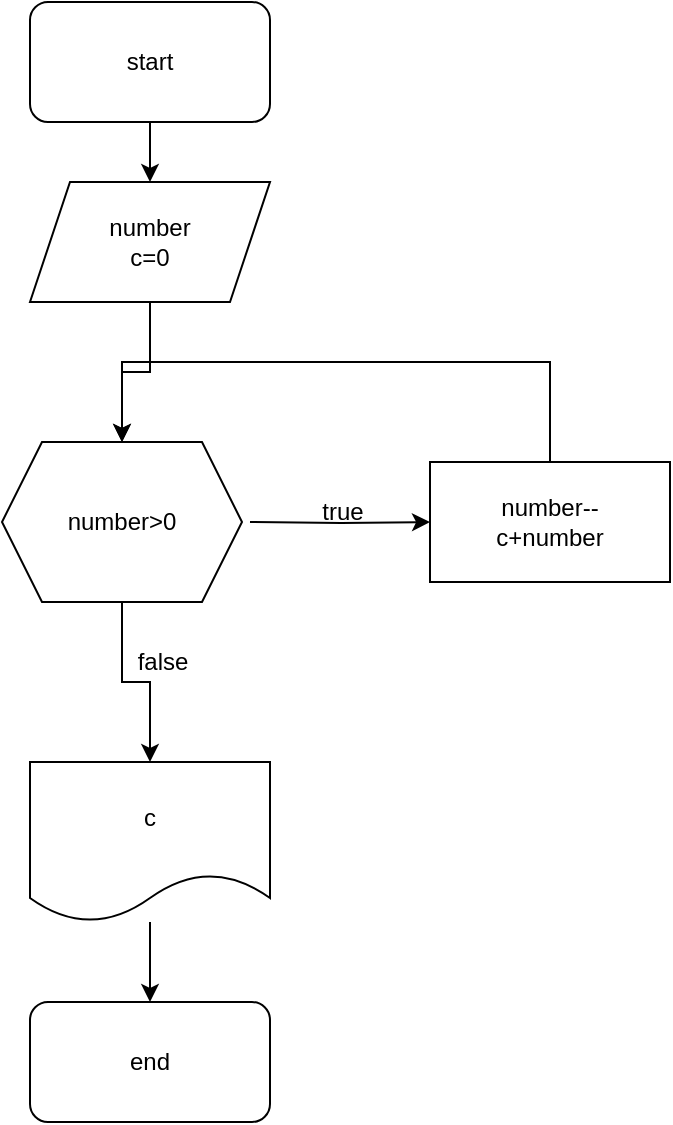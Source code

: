 <mxfile version="20.5.3" type="github" pages="3"><diagram id="YoHR6SZa1aAkYeDe-1IT" name="Sayfa -4"><mxGraphModel dx="1422" dy="675" grid="1" gridSize="10" guides="1" tooltips="1" connect="1" arrows="1" fold="1" page="1" pageScale="1" pageWidth="827" pageHeight="1169" math="0" shadow="0"><root><mxCell id="0"/><mxCell id="1" parent="0"/><mxCell id="IOs7vYpF8I51zwQXK5Vs-3" value="" style="edgeStyle=orthogonalEdgeStyle;rounded=0;orthogonalLoop=1;jettySize=auto;html=1;" edge="1" parent="1" source="IOs7vYpF8I51zwQXK5Vs-1" target="IOs7vYpF8I51zwQXK5Vs-2"><mxGeometry relative="1" as="geometry"/></mxCell><mxCell id="IOs7vYpF8I51zwQXK5Vs-1" value="start" style="rounded=1;whiteSpace=wrap;html=1;" vertex="1" parent="1"><mxGeometry x="354" y="40" width="120" height="60" as="geometry"/></mxCell><mxCell id="UR06UklUo8bp5lf5wbf8-5" style="edgeStyle=orthogonalEdgeStyle;rounded=0;orthogonalLoop=1;jettySize=auto;html=1;entryX=0.5;entryY=0;entryDx=0;entryDy=0;" edge="1" parent="1" source="IOs7vYpF8I51zwQXK5Vs-2" target="UR06UklUo8bp5lf5wbf8-1"><mxGeometry relative="1" as="geometry"/></mxCell><mxCell id="IOs7vYpF8I51zwQXK5Vs-2" value="number&lt;br&gt;c=0" style="shape=parallelogram;perimeter=parallelogramPerimeter;whiteSpace=wrap;html=1;fixedSize=1;" vertex="1" parent="1"><mxGeometry x="354" y="130" width="120" height="60" as="geometry"/></mxCell><mxCell id="IOs7vYpF8I51zwQXK5Vs-13" value="" style="edgeStyle=orthogonalEdgeStyle;rounded=0;orthogonalLoop=1;jettySize=auto;html=1;" edge="1" parent="1" target="IOs7vYpF8I51zwQXK5Vs-12"><mxGeometry relative="1" as="geometry"><mxPoint x="464" y="300" as="sourcePoint"/></mxGeometry></mxCell><mxCell id="UR06UklUo8bp5lf5wbf8-12" style="edgeStyle=orthogonalEdgeStyle;rounded=0;orthogonalLoop=1;jettySize=auto;html=1;" edge="1" parent="1" source="IOs7vYpF8I51zwQXK5Vs-12" target="UR06UklUo8bp5lf5wbf8-1"><mxGeometry relative="1" as="geometry"><mxPoint x="410" y="250" as="targetPoint"/><Array as="points"><mxPoint x="614" y="220"/><mxPoint x="400" y="220"/></Array></mxGeometry></mxCell><mxCell id="IOs7vYpF8I51zwQXK5Vs-12" value="number--&lt;br&gt;c+number" style="whiteSpace=wrap;html=1;" vertex="1" parent="1"><mxGeometry x="554" y="270" width="120" height="60" as="geometry"/></mxCell><mxCell id="IOs7vYpF8I51zwQXK5Vs-19" value="" style="edgeStyle=orthogonalEdgeStyle;rounded=0;orthogonalLoop=1;jettySize=auto;html=1;" edge="1" parent="1" source="IOs7vYpF8I51zwQXK5Vs-17" target="IOs7vYpF8I51zwQXK5Vs-18"><mxGeometry relative="1" as="geometry"/></mxCell><mxCell id="IOs7vYpF8I51zwQXK5Vs-17" value="c" style="shape=document;whiteSpace=wrap;html=1;boundedLbl=1;" vertex="1" parent="1"><mxGeometry x="354" y="420" width="120" height="80" as="geometry"/></mxCell><mxCell id="IOs7vYpF8I51zwQXK5Vs-18" value="end" style="rounded=1;whiteSpace=wrap;html=1;" vertex="1" parent="1"><mxGeometry x="354" y="540" width="120" height="60" as="geometry"/></mxCell><mxCell id="IOs7vYpF8I51zwQXK5Vs-20" value="true" style="text;html=1;align=center;verticalAlign=middle;resizable=0;points=[];autosize=1;strokeColor=none;fillColor=none;" vertex="1" parent="1"><mxGeometry x="490" y="280" width="40" height="30" as="geometry"/></mxCell><mxCell id="UR06UklUo8bp5lf5wbf8-2" value="" style="edgeStyle=orthogonalEdgeStyle;rounded=0;orthogonalLoop=1;jettySize=auto;html=1;" edge="1" parent="1" source="UR06UklUo8bp5lf5wbf8-1" target="IOs7vYpF8I51zwQXK5Vs-17"><mxGeometry relative="1" as="geometry"/></mxCell><mxCell id="UR06UklUo8bp5lf5wbf8-1" value="number&amp;gt;0" style="shape=hexagon;perimeter=hexagonPerimeter2;whiteSpace=wrap;html=1;fixedSize=1;" vertex="1" parent="1"><mxGeometry x="340" y="260" width="120" height="80" as="geometry"/></mxCell><mxCell id="UR06UklUo8bp5lf5wbf8-3" value="false" style="text;html=1;align=center;verticalAlign=middle;resizable=0;points=[];autosize=1;strokeColor=none;fillColor=none;" vertex="1" parent="1"><mxGeometry x="395" y="355" width="50" height="30" as="geometry"/></mxCell></root></mxGraphModel></diagram><diagram id="Ie-lFz1qf6TWySGBjnG2" name="Sayfa -5"><mxGraphModel dx="1043" dy="495" grid="1" gridSize="10" guides="1" tooltips="1" connect="1" arrows="1" fold="1" page="1" pageScale="1" pageWidth="827" pageHeight="1169" math="0" shadow="0"><root><mxCell id="0"/><mxCell id="1" parent="0"/><mxCell id="sF3DSwCyOoRUl7ml7Px5-1" value="" style="edgeStyle=orthogonalEdgeStyle;rounded=0;orthogonalLoop=1;jettySize=auto;html=1;" edge="1" parent="1" source="sF3DSwCyOoRUl7ml7Px5-2" target="sF3DSwCyOoRUl7ml7Px5-4"><mxGeometry relative="1" as="geometry"/></mxCell><mxCell id="sF3DSwCyOoRUl7ml7Px5-2" value="start" style="rounded=1;whiteSpace=wrap;html=1;" vertex="1" parent="1"><mxGeometry x="354" y="40" width="120" height="60" as="geometry"/></mxCell><mxCell id="sF3DSwCyOoRUl7ml7Px5-3" value="" style="edgeStyle=orthogonalEdgeStyle;rounded=0;orthogonalLoop=1;jettySize=auto;html=1;" edge="1" parent="1" source="sF3DSwCyOoRUl7ml7Px5-4"><mxGeometry relative="1" as="geometry"><mxPoint x="414" y="260" as="targetPoint"/></mxGeometry></mxCell><mxCell id="sF3DSwCyOoRUl7ml7Px5-4" value="number&lt;br&gt;c=1" style="shape=parallelogram;perimeter=parallelogramPerimeter;whiteSpace=wrap;html=1;fixedSize=1;" vertex="1" parent="1"><mxGeometry x="354" y="130" width="120" height="60" as="geometry"/></mxCell><mxCell id="sF3DSwCyOoRUl7ml7Px5-8" style="edgeStyle=orthogonalEdgeStyle;rounded=0;orthogonalLoop=1;jettySize=auto;html=1;entryX=0.5;entryY=1;entryDx=0;entryDy=0;" edge="1" parent="1" source="sF3DSwCyOoRUl7ml7Px5-9" target="sF3DSwCyOoRUl7ml7Px5-4"><mxGeometry relative="1" as="geometry"><Array as="points"><mxPoint x="614" y="220"/><mxPoint x="414" y="220"/></Array></mxGeometry></mxCell><mxCell id="sF3DSwCyOoRUl7ml7Px5-9" value="number--&lt;br&gt;number*c" style="whiteSpace=wrap;html=1;" vertex="1" parent="1"><mxGeometry x="540" y="260" width="120" height="60" as="geometry"/></mxCell><mxCell id="sF3DSwCyOoRUl7ml7Px5-10" value="" style="edgeStyle=orthogonalEdgeStyle;rounded=0;orthogonalLoop=1;jettySize=auto;html=1;" edge="1" parent="1" source="sF3DSwCyOoRUl7ml7Px5-11" target="sF3DSwCyOoRUl7ml7Px5-12"><mxGeometry relative="1" as="geometry"/></mxCell><mxCell id="sF3DSwCyOoRUl7ml7Px5-11" value="c" style="shape=document;whiteSpace=wrap;html=1;boundedLbl=1;" vertex="1" parent="1"><mxGeometry x="354" y="370" width="120" height="80" as="geometry"/></mxCell><mxCell id="sF3DSwCyOoRUl7ml7Px5-12" value="end" style="rounded=1;whiteSpace=wrap;html=1;" vertex="1" parent="1"><mxGeometry x="354" y="460" width="120" height="60" as="geometry"/></mxCell><mxCell id="7abEjo9JKikykL9j08BN-3" value="" style="edgeStyle=orthogonalEdgeStyle;rounded=0;orthogonalLoop=1;jettySize=auto;html=1;" edge="1" parent="1" source="7abEjo9JKikykL9j08BN-1" target="sF3DSwCyOoRUl7ml7Px5-11"><mxGeometry relative="1" as="geometry"/></mxCell><mxCell id="7abEjo9JKikykL9j08BN-5" style="edgeStyle=orthogonalEdgeStyle;rounded=0;orthogonalLoop=1;jettySize=auto;html=1;entryX=0;entryY=0.644;entryDx=0;entryDy=0;entryPerimeter=0;" edge="1" parent="1" source="7abEjo9JKikykL9j08BN-1" target="sF3DSwCyOoRUl7ml7Px5-9"><mxGeometry relative="1" as="geometry"/></mxCell><mxCell id="7abEjo9JKikykL9j08BN-1" value="0&amp;lt;number" style="shape=hexagon;perimeter=hexagonPerimeter2;whiteSpace=wrap;html=1;fixedSize=1;" vertex="1" parent="1"><mxGeometry x="354" y="260" width="120" height="80" as="geometry"/></mxCell><mxCell id="sF3DSwCyOoRUl7ml7Px5-14" value="false" style="text;html=1;align=center;verticalAlign=middle;resizable=0;points=[];autosize=1;strokeColor=none;fillColor=none;" vertex="1" parent="1"><mxGeometry x="389" y="340" width="50" height="30" as="geometry"/></mxCell><mxCell id="sF3DSwCyOoRUl7ml7Px5-13" value="true" style="text;html=1;align=center;verticalAlign=middle;resizable=0;points=[];autosize=1;strokeColor=none;fillColor=none;" vertex="1" parent="1"><mxGeometry x="474" y="300" width="40" height="30" as="geometry"/></mxCell></root></mxGraphModel></diagram><diagram id="_WBSYpK5jcURnd40LEhZ" name="Sayfa -6"><mxGraphModel dx="1303" dy="713" grid="1" gridSize="10" guides="1" tooltips="1" connect="1" arrows="1" fold="1" page="1" pageScale="1" pageWidth="827" pageHeight="1169" math="0" shadow="0"><root><mxCell id="0"/><mxCell id="1" parent="0"/><mxCell id="auTvGZb1yyp9lj1CvgZa-3" value="" style="edgeStyle=orthogonalEdgeStyle;rounded=0;orthogonalLoop=1;jettySize=auto;html=1;" edge="1" parent="1" source="auTvGZb1yyp9lj1CvgZa-1" target="auTvGZb1yyp9lj1CvgZa-2"><mxGeometry relative="1" as="geometry"/></mxCell><mxCell id="auTvGZb1yyp9lj1CvgZa-1" value="start" style="rounded=1;whiteSpace=wrap;html=1;" vertex="1" parent="1"><mxGeometry x="354" y="360" width="120" height="60" as="geometry"/></mxCell><mxCell id="auTvGZb1yyp9lj1CvgZa-11" value="" style="edgeStyle=orthogonalEdgeStyle;rounded=0;orthogonalLoop=1;jettySize=auto;html=1;" edge="1" parent="1" source="auTvGZb1yyp9lj1CvgZa-2" target="auTvGZb1yyp9lj1CvgZa-10"><mxGeometry relative="1" as="geometry"/></mxCell><mxCell id="auTvGZb1yyp9lj1CvgZa-2" value="number" style="shape=parallelogram;perimeter=parallelogramPerimeter;whiteSpace=wrap;html=1;fixedSize=1;rounded=1;" vertex="1" parent="1"><mxGeometry x="354" y="440" width="120" height="60" as="geometry"/></mxCell><mxCell id="auTvGZb1yyp9lj1CvgZa-16" value="" style="edgeStyle=orthogonalEdgeStyle;rounded=0;orthogonalLoop=1;jettySize=auto;html=1;" edge="1" parent="1" source="auTvGZb1yyp9lj1CvgZa-10" target="auTvGZb1yyp9lj1CvgZa-15"><mxGeometry relative="1" as="geometry"/></mxCell><mxCell id="auTvGZb1yyp9lj1CvgZa-29" style="edgeStyle=orthogonalEdgeStyle;rounded=0;orthogonalLoop=1;jettySize=auto;html=1;entryX=0;entryY=0.5;entryDx=0;entryDy=0;" edge="1" parent="1" source="auTvGZb1yyp9lj1CvgZa-10" target="auTvGZb1yyp9lj1CvgZa-28"><mxGeometry relative="1" as="geometry"/></mxCell><mxCell id="auTvGZb1yyp9lj1CvgZa-10" value="number&amp;gt;2&lt;br&gt;" style="shape=hexagon;perimeter=hexagonPerimeter2;whiteSpace=wrap;html=1;fixedSize=1;rounded=1;" vertex="1" parent="1"><mxGeometry x="354" y="530" width="120" height="80" as="geometry"/></mxCell><mxCell id="auTvGZb1yyp9lj1CvgZa-18" value="" style="edgeStyle=orthogonalEdgeStyle;rounded=0;orthogonalLoop=1;jettySize=auto;html=1;" edge="1" parent="1" source="auTvGZb1yyp9lj1CvgZa-15" target="auTvGZb1yyp9lj1CvgZa-17"><mxGeometry relative="1" as="geometry"/></mxCell><mxCell id="auTvGZb1yyp9lj1CvgZa-20" value="" style="edgeStyle=orthogonalEdgeStyle;rounded=0;orthogonalLoop=1;jettySize=auto;html=1;" edge="1" parent="1" source="auTvGZb1yyp9lj1CvgZa-15" target="auTvGZb1yyp9lj1CvgZa-19"><mxGeometry relative="1" as="geometry"/></mxCell><mxCell id="auTvGZb1yyp9lj1CvgZa-15" value="number=2" style="rhombus;whiteSpace=wrap;html=1;rounded=1;" vertex="1" parent="1"><mxGeometry x="250" y="620" width="80" height="80" as="geometry"/></mxCell><mxCell id="auTvGZb1yyp9lj1CvgZa-22" value="" style="edgeStyle=orthogonalEdgeStyle;rounded=0;orthogonalLoop=1;jettySize=auto;html=1;" edge="1" parent="1" source="auTvGZb1yyp9lj1CvgZa-17" target="auTvGZb1yyp9lj1CvgZa-21"><mxGeometry relative="1" as="geometry"><Array as="points"><mxPoint x="140" y="810"/></Array></mxGeometry></mxCell><mxCell id="auTvGZb1yyp9lj1CvgZa-17" value="eded 2nin quvveti deyil" style="shape=document;whiteSpace=wrap;html=1;boundedLbl=1;rounded=1;" vertex="1" parent="1"><mxGeometry x="70" y="620" width="120" height="80" as="geometry"/></mxCell><mxCell id="auTvGZb1yyp9lj1CvgZa-23" style="edgeStyle=orthogonalEdgeStyle;rounded=0;orthogonalLoop=1;jettySize=auto;html=1;entryX=1.028;entryY=0.633;entryDx=0;entryDy=0;entryPerimeter=0;" edge="1" parent="1" source="auTvGZb1yyp9lj1CvgZa-19" target="auTvGZb1yyp9lj1CvgZa-21"><mxGeometry relative="1" as="geometry"><Array as="points"><mxPoint x="450" y="810"/><mxPoint x="393" y="810"/></Array></mxGeometry></mxCell><mxCell id="auTvGZb1yyp9lj1CvgZa-19" value="eded 2nin quvvetidir" style="shape=document;whiteSpace=wrap;html=1;boundedLbl=1;rounded=1;" vertex="1" parent="1"><mxGeometry x="390" y="620" width="120" height="80" as="geometry"/></mxCell><mxCell id="auTvGZb1yyp9lj1CvgZa-21" value="son" style="rounded=1;whiteSpace=wrap;html=1;" vertex="1" parent="1"><mxGeometry x="270" y="780" width="120" height="60" as="geometry"/></mxCell><mxCell id="auTvGZb1yyp9lj1CvgZa-24" value="true" style="text;html=1;align=center;verticalAlign=middle;resizable=0;points=[];autosize=1;strokeColor=none;fillColor=none;" vertex="1" parent="1"><mxGeometry x="480" y="550" width="40" height="30" as="geometry"/></mxCell><mxCell id="auTvGZb1yyp9lj1CvgZa-25" value="false" style="text;html=1;align=center;verticalAlign=middle;resizable=0;points=[];autosize=1;strokeColor=none;fillColor=none;" vertex="1" parent="1"><mxGeometry x="285" y="535" width="50" height="30" as="geometry"/></mxCell><mxCell id="auTvGZb1yyp9lj1CvgZa-26" value="false" style="text;html=1;align=center;verticalAlign=middle;resizable=0;points=[];autosize=1;strokeColor=none;fillColor=none;" vertex="1" parent="1"><mxGeometry x="195" y="635" width="50" height="30" as="geometry"/></mxCell><mxCell id="auTvGZb1yyp9lj1CvgZa-30" style="edgeStyle=orthogonalEdgeStyle;rounded=0;orthogonalLoop=1;jettySize=auto;html=1;entryX=0.5;entryY=1;entryDx=0;entryDy=0;" edge="1" parent="1" source="auTvGZb1yyp9lj1CvgZa-28" target="auTvGZb1yyp9lj1CvgZa-2"><mxGeometry relative="1" as="geometry"><Array as="points"><mxPoint x="590" y="520"/><mxPoint x="414" y="520"/></Array></mxGeometry></mxCell><mxCell id="auTvGZb1yyp9lj1CvgZa-28" value="number/2" style="rounded=0;whiteSpace=wrap;html=1;" vertex="1" parent="1"><mxGeometry x="530" y="540" width="120" height="60" as="geometry"/></mxCell></root></mxGraphModel></diagram></mxfile>